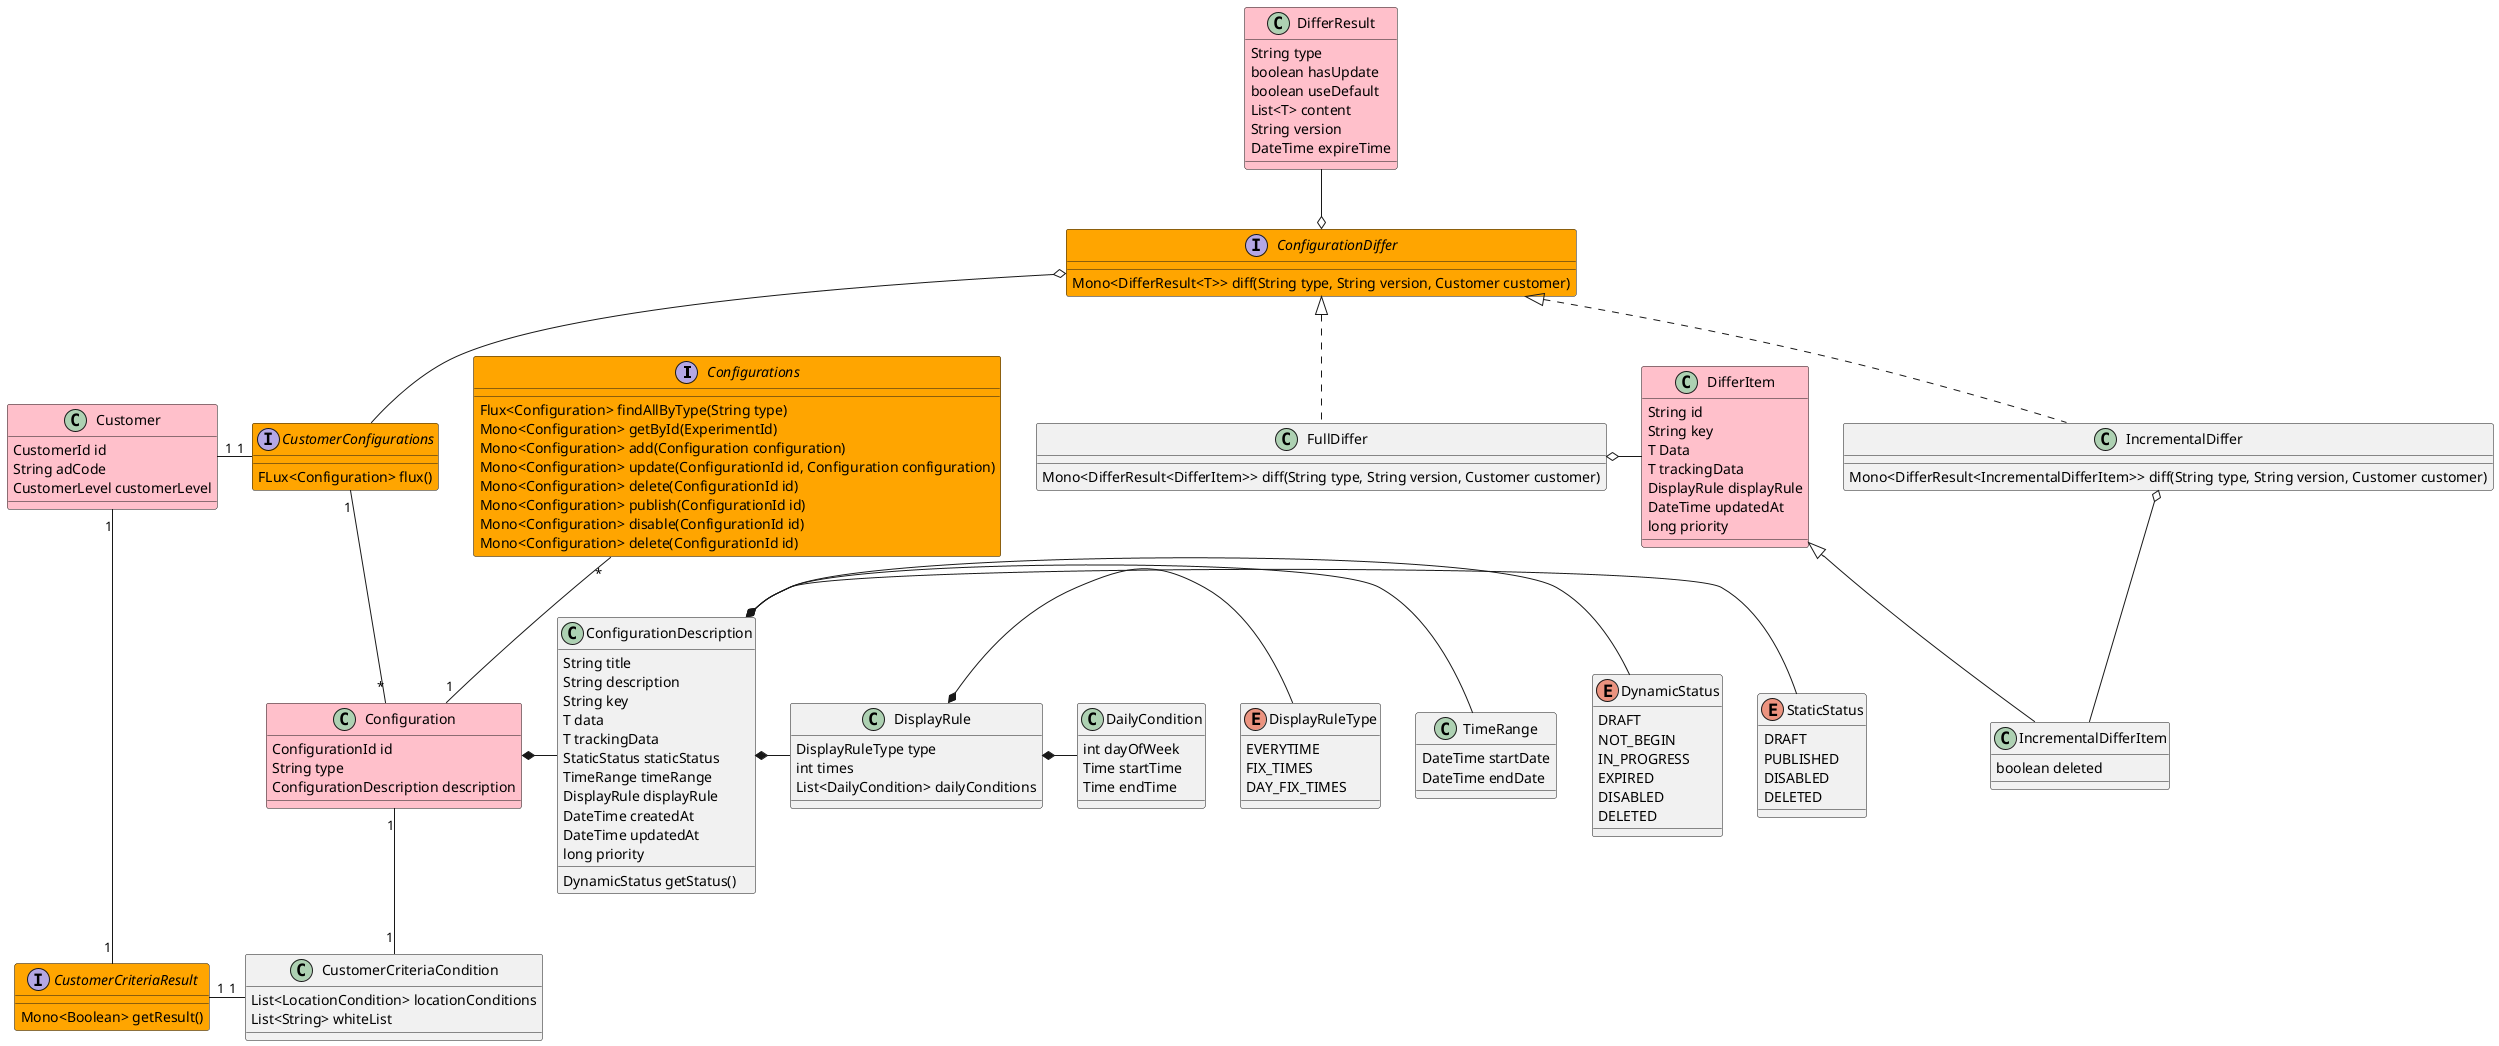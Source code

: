 @startuml
'https://plantuml.com/class-diagram

interface Configurations #orange {
    Flux<Configuration> findAllByType(String type)
    Mono<Configuration> getById(ExperimentId)
    Mono<Configuration> add(Configuration configuration)
    Mono<Configuration> update(ConfigurationId id, Configuration configuration)
    Mono<Configuration> delete(ConfigurationId id)
    Mono<Configuration> publish(ConfigurationId id)
    Mono<Configuration> disable(ConfigurationId id)
    Mono<Configuration> delete(ConfigurationId id)
}



class Configuration #pink {
    ConfigurationId id
    String type
    ConfigurationDescription description
}

class Customer #pink {
    CustomerId id
    String adCode
    CustomerLevel customerLevel
}



class CustomerCriteriaCondition {
    List<LocationCondition> locationConditions
    List<String> whiteList
}

class ConfigurationDescription {
    String title
    String description
    String key
    T data
    T trackingData
    StaticStatus staticStatus
    TimeRange timeRange
    DisplayRule displayRule
    DateTime createdAt
    DateTime updatedAt
    long priority

    DynamicStatus getStatus()
}

class DisplayRule {
    DisplayRuleType type
    int times
    List<DailyCondition> dailyConditions
}

enum DisplayRuleType {
    EVERYTIME
    FIX_TIMES
    DAY_FIX_TIMES
}

class DailyCondition {
    int dayOfWeek
    Time startTime
    Time endTime
}

class TimeRange {
    DateTime startDate
    DateTime endDate
}

enum StaticStatus {
    DRAFT
    PUBLISHED
    DISABLED
    DELETED
}

enum DynamicStatus {
    DRAFT
    NOT_BEGIN
    IN_PROGRESS
    EXPIRED
    DISABLED
    DELETED
}

interface CustomerCriteriaResult #orange{
    Mono<Boolean> getResult()
}

interface CustomerConfigurations #orange{
    FLux<Configuration> flux()
}

Customer  "1" -R- "1" CustomerConfigurations
CustomerConfigurations "1" -- "*" Configuration

Customer  "1" -- "1" CustomerCriteriaResult
CustomerCriteriaCondition  "1" -L- "1" CustomerCriteriaResult



Configurations "*" -- "1" Configuration
Configuration *- ConfigurationDescription
Configuration "1" -- "1" CustomerCriteriaCondition

ConfigurationDescription *- StaticStatus
ConfigurationDescription o- DynamicStatus
ConfigurationDescription *- TimeRange
ConfigurationDescription *- DisplayRule
DisplayRule *- DisplayRuleType
DisplayRule *- DailyCondition


interface ConfigurationDiffer #orange{
   Mono<DifferResult<T>> diff(String type, String version, Customer customer)
}


class DifferResult #pink{
    String type
    boolean hasUpdate
    boolean useDefault
    List<T> content
    String version
    DateTime expireTime
}

class DifferItem #pink{
    String id
    String key
    T Data
    T trackingData
    DisplayRule displayRule
    DateTime updatedAt
    long priority
}

class IncrementalDifferItem extends DifferItem{
    boolean deleted
}

class FullDiffer implements ConfigurationDiffer {
    Mono<DifferResult<DifferItem>> diff(String type, String version, Customer customer)
}

class IncrementalDiffer implements ConfigurationDiffer {
    Mono<DifferResult<IncrementalDifferItem>> diff(String type, String version, Customer customer)
}

 DifferResult -D-o ConfigurationDiffer

ConfigurationDiffer o-D- CustomerConfigurations

FullDiffer o- DifferItem

IncrementalDiffer o- IncrementalDifferItem

@enduml
